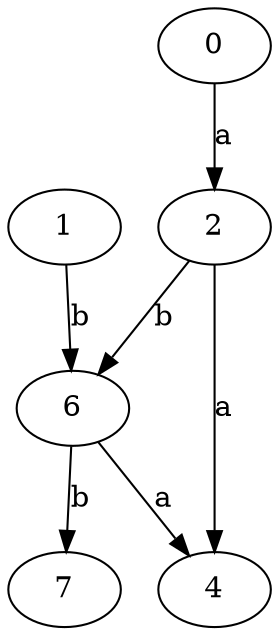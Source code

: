 strict digraph  {
1;
2;
4;
0;
6;
7;
1 -> 6  [label=b];
2 -> 4  [label=a];
2 -> 6  [label=b];
0 -> 2  [label=a];
6 -> 4  [label=a];
6 -> 7  [label=b];
}
